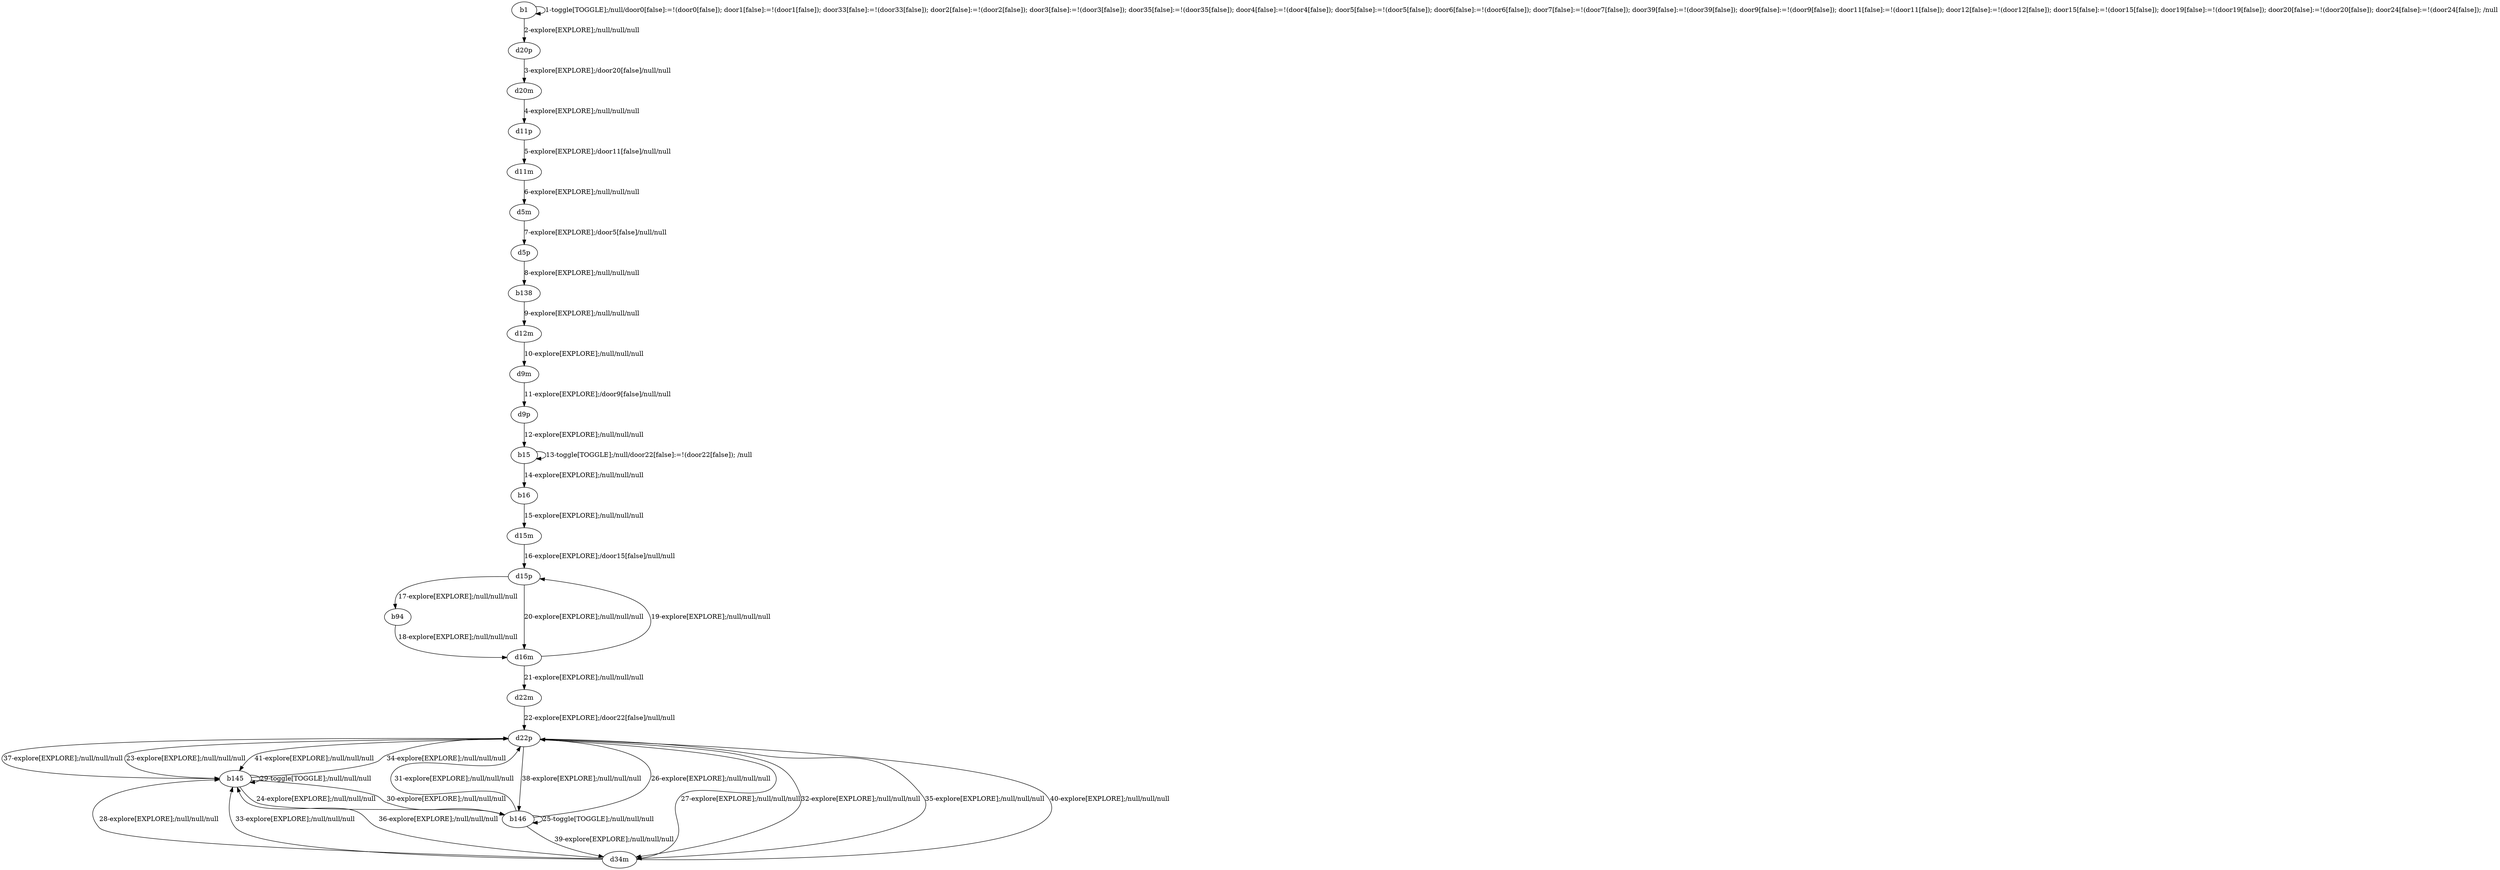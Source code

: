 # Total number of goals covered by this test: 1
# d34m --> d22p

digraph g {
"b1" -> "b1" [label = "1-toggle[TOGGLE];/null/door0[false]:=!(door0[false]); door1[false]:=!(door1[false]); door33[false]:=!(door33[false]); door2[false]:=!(door2[false]); door3[false]:=!(door3[false]); door35[false]:=!(door35[false]); door4[false]:=!(door4[false]); door5[false]:=!(door5[false]); door6[false]:=!(door6[false]); door7[false]:=!(door7[false]); door39[false]:=!(door39[false]); door9[false]:=!(door9[false]); door11[false]:=!(door11[false]); door12[false]:=!(door12[false]); door15[false]:=!(door15[false]); door19[false]:=!(door19[false]); door20[false]:=!(door20[false]); door24[false]:=!(door24[false]); /null"];
"b1" -> "d20p" [label = "2-explore[EXPLORE];/null/null/null"];
"d20p" -> "d20m" [label = "3-explore[EXPLORE];/door20[false]/null/null"];
"d20m" -> "d11p" [label = "4-explore[EXPLORE];/null/null/null"];
"d11p" -> "d11m" [label = "5-explore[EXPLORE];/door11[false]/null/null"];
"d11m" -> "d5m" [label = "6-explore[EXPLORE];/null/null/null"];
"d5m" -> "d5p" [label = "7-explore[EXPLORE];/door5[false]/null/null"];
"d5p" -> "b138" [label = "8-explore[EXPLORE];/null/null/null"];
"b138" -> "d12m" [label = "9-explore[EXPLORE];/null/null/null"];
"d12m" -> "d9m" [label = "10-explore[EXPLORE];/null/null/null"];
"d9m" -> "d9p" [label = "11-explore[EXPLORE];/door9[false]/null/null"];
"d9p" -> "b15" [label = "12-explore[EXPLORE];/null/null/null"];
"b15" -> "b15" [label = "13-toggle[TOGGLE];/null/door22[false]:=!(door22[false]); /null"];
"b15" -> "b16" [label = "14-explore[EXPLORE];/null/null/null"];
"b16" -> "d15m" [label = "15-explore[EXPLORE];/null/null/null"];
"d15m" -> "d15p" [label = "16-explore[EXPLORE];/door15[false]/null/null"];
"d15p" -> "b94" [label = "17-explore[EXPLORE];/null/null/null"];
"b94" -> "d16m" [label = "18-explore[EXPLORE];/null/null/null"];
"d16m" -> "d15p" [label = "19-explore[EXPLORE];/null/null/null"];
"d15p" -> "d16m" [label = "20-explore[EXPLORE];/null/null/null"];
"d16m" -> "d22m" [label = "21-explore[EXPLORE];/null/null/null"];
"d22m" -> "d22p" [label = "22-explore[EXPLORE];/door22[false]/null/null"];
"d22p" -> "b145" [label = "23-explore[EXPLORE];/null/null/null"];
"b145" -> "b146" [label = "24-explore[EXPLORE];/null/null/null"];
"b146" -> "b146" [label = "25-toggle[TOGGLE];/null/null/null"];
"b146" -> "d22p" [label = "26-explore[EXPLORE];/null/null/null"];
"d22p" -> "d34m" [label = "27-explore[EXPLORE];/null/null/null"];
"d34m" -> "b145" [label = "28-explore[EXPLORE];/null/null/null"];
"b145" -> "b145" [label = "29-toggle[TOGGLE];/null/null/null"];
"b145" -> "b146" [label = "30-explore[EXPLORE];/null/null/null"];
"b146" -> "d22p" [label = "31-explore[EXPLORE];/null/null/null"];
"d22p" -> "d34m" [label = "32-explore[EXPLORE];/null/null/null"];
"d34m" -> "b145" [label = "33-explore[EXPLORE];/null/null/null"];
"b145" -> "d22p" [label = "34-explore[EXPLORE];/null/null/null"];
"d22p" -> "d34m" [label = "35-explore[EXPLORE];/null/null/null"];
"d34m" -> "b145" [label = "36-explore[EXPLORE];/null/null/null"];
"b145" -> "d22p" [label = "37-explore[EXPLORE];/null/null/null"];
"d22p" -> "b146" [label = "38-explore[EXPLORE];/null/null/null"];
"b146" -> "d34m" [label = "39-explore[EXPLORE];/null/null/null"];
"d34m" -> "d22p" [label = "40-explore[EXPLORE];/null/null/null"];
"d22p" -> "b145" [label = "41-explore[EXPLORE];/null/null/null"];
}